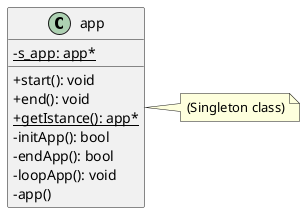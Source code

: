 @startuml
skinparam classAttributeIconSize 0

class app {
    +start(): void
    +end(): void
    {static} +getIstance(): app*
    -initApp(): bool
    -endApp(): bool
    -loopApp(): void
    {static} -s_app: app*
    -app()
}

note right of app
  (Singleton class)
end note 

@enduml

